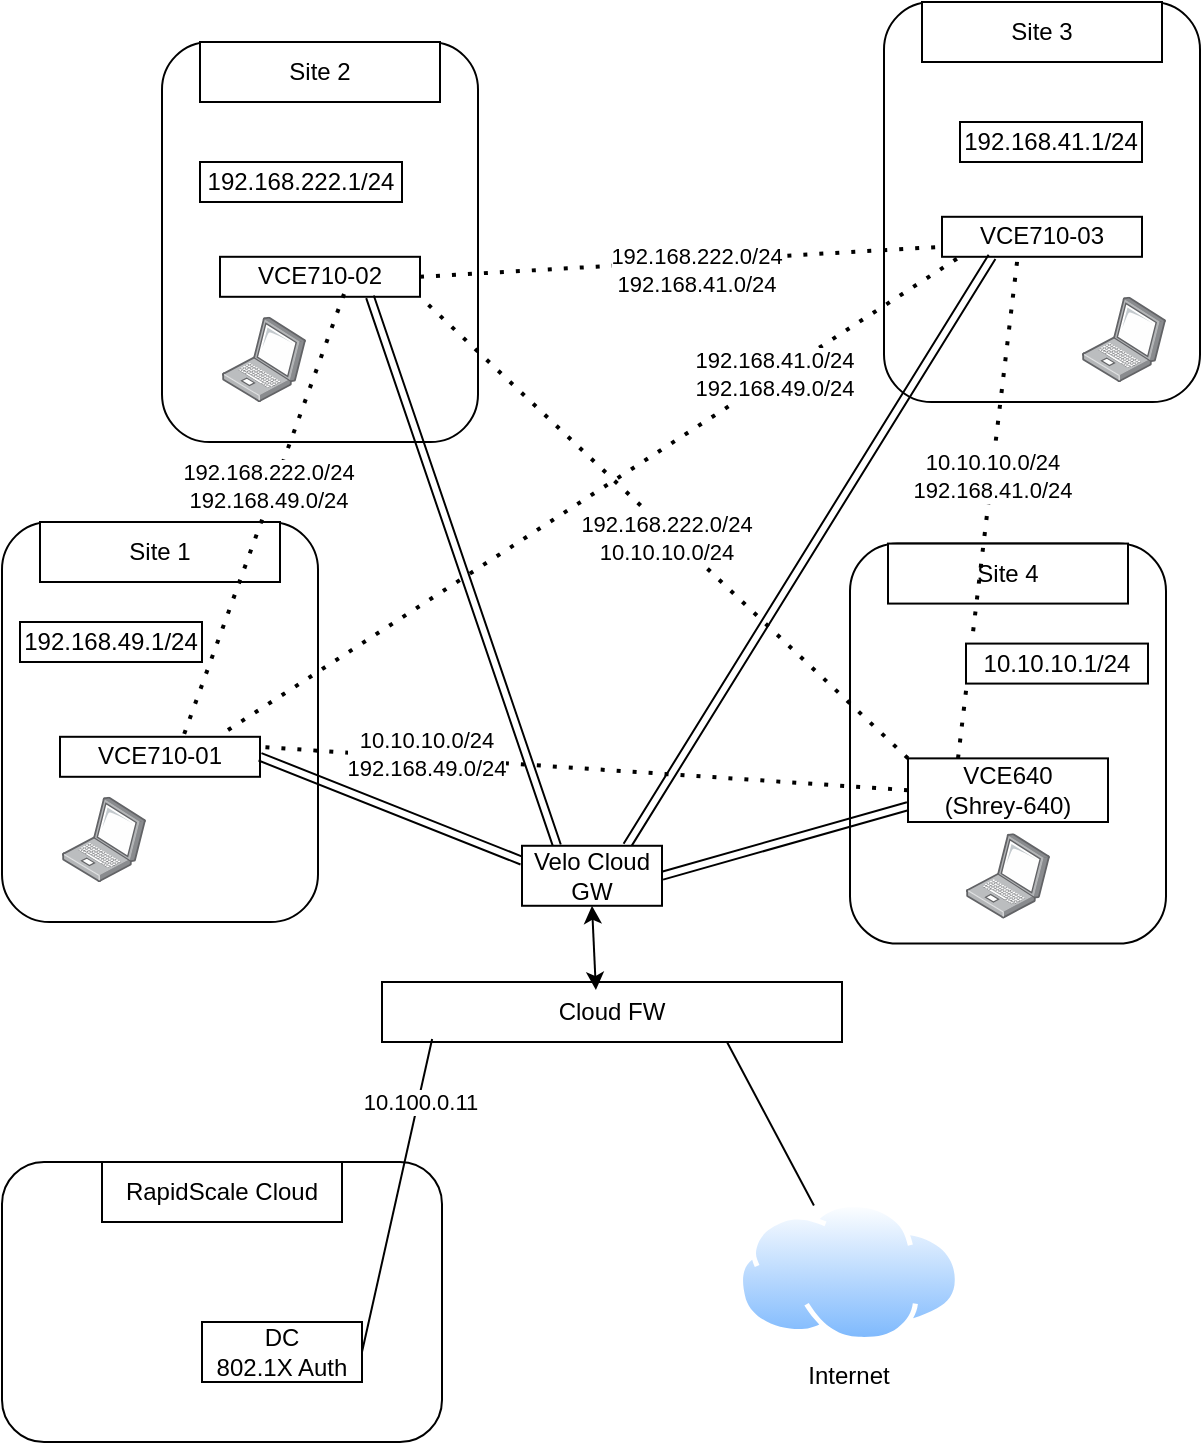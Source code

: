 <mxfile version="25.0.1">
  <diagram name="Page-1" id="XTCA5G6cbBC70T64MSRc">
    <mxGraphModel dx="590" dy="376" grid="1" gridSize="10" guides="1" tooltips="1" connect="1" arrows="1" fold="1" page="1" pageScale="1" pageWidth="850" pageHeight="1100" math="0" shadow="0">
      <root>
        <mxCell id="0" />
        <mxCell id="1" parent="0" />
        <mxCell id="usQ819zLOBG4mIStdMB8-11" value="" style="rounded=1;whiteSpace=wrap;html=1;" vertex="1" parent="1">
          <mxGeometry x="544" y="280.79" width="158" height="200" as="geometry" />
        </mxCell>
        <mxCell id="0JstrHkOvT4zA7hhjL8A-45" value="" style="rounded=1;whiteSpace=wrap;html=1;" parent="1" vertex="1">
          <mxGeometry x="120" y="590" width="220" height="140" as="geometry" />
        </mxCell>
        <mxCell id="0JstrHkOvT4zA7hhjL8A-34" value="" style="rounded=1;whiteSpace=wrap;html=1;" parent="1" vertex="1">
          <mxGeometry x="120" y="270" width="158" height="200" as="geometry" />
        </mxCell>
        <mxCell id="0JstrHkOvT4zA7hhjL8A-3" value="VCE710-01" style="rounded=0;whiteSpace=wrap;html=1;" parent="1" vertex="1">
          <mxGeometry x="149" y="377.4" width="100" height="20" as="geometry" />
        </mxCell>
        <mxCell id="0JstrHkOvT4zA7hhjL8A-6" value="Cloud FW" style="rounded=0;whiteSpace=wrap;html=1;" parent="1" vertex="1">
          <mxGeometry x="310" y="500" width="230" height="30" as="geometry" />
        </mxCell>
        <mxCell id="0JstrHkOvT4zA7hhjL8A-20" value="" style="image;points=[];aspect=fixed;html=1;align=center;shadow=0;dashed=0;image=img/lib/allied_telesis/computer_and_terminals/Laptop.svg;" parent="1" vertex="1">
          <mxGeometry x="150" y="407.4" width="42" height="42.6" as="geometry" />
        </mxCell>
        <mxCell id="0JstrHkOvT4zA7hhjL8A-37" value="Site 1" style="rounded=0;whiteSpace=wrap;html=1;" parent="1" vertex="1">
          <mxGeometry x="139" y="270" width="120" height="30" as="geometry" />
        </mxCell>
        <mxCell id="0JstrHkOvT4zA7hhjL8A-42" value="" style="shape=link;html=1;rounded=0;exitX=1;exitY=0.5;exitDx=0;exitDy=0;entryX=0;entryY=0.25;entryDx=0;entryDy=0;" parent="1" source="0JstrHkOvT4zA7hhjL8A-3" target="0JstrHkOvT4zA7hhjL8A-5" edge="1">
          <mxGeometry width="100" relative="1" as="geometry">
            <mxPoint x="410" y="270" as="sourcePoint" />
            <mxPoint x="510" y="270" as="targetPoint" />
          </mxGeometry>
        </mxCell>
        <mxCell id="0JstrHkOvT4zA7hhjL8A-43" value="" style="shape=link;html=1;rounded=0;exitX=0;exitY=0.75;exitDx=0;exitDy=0;entryX=1;entryY=0.5;entryDx=0;entryDy=0;" parent="1" source="usQ819zLOBG4mIStdMB8-12" target="0JstrHkOvT4zA7hhjL8A-5" edge="1">
          <mxGeometry width="100" relative="1" as="geometry">
            <mxPoint x="540" y="270" as="sourcePoint" />
            <mxPoint x="510" y="270" as="targetPoint" />
          </mxGeometry>
        </mxCell>
        <mxCell id="0JstrHkOvT4zA7hhjL8A-44" value="DC&lt;br&gt;802.1X Auth" style="rounded=0;whiteSpace=wrap;html=1;" parent="1" vertex="1">
          <mxGeometry x="220.0" y="670" width="80" height="30" as="geometry" />
        </mxCell>
        <mxCell id="0JstrHkOvT4zA7hhjL8A-46" value="RapidScale Cloud" style="rounded=0;whiteSpace=wrap;html=1;" parent="1" vertex="1">
          <mxGeometry x="170.0" y="590" width="120" height="30" as="geometry" />
        </mxCell>
        <mxCell id="0JstrHkOvT4zA7hhjL8A-47" value="" style="endArrow=none;html=1;rounded=0;exitX=1;exitY=0.5;exitDx=0;exitDy=0;entryX=0.109;entryY=0.95;entryDx=0;entryDy=0;entryPerimeter=0;" parent="1" source="0JstrHkOvT4zA7hhjL8A-44" target="0JstrHkOvT4zA7hhjL8A-6" edge="1">
          <mxGeometry width="50" height="50" relative="1" as="geometry">
            <mxPoint x="320" y="390" as="sourcePoint" />
            <mxPoint x="370" y="340" as="targetPoint" />
          </mxGeometry>
        </mxCell>
        <mxCell id="0JstrHkOvT4zA7hhjL8A-48" value="10.100.0.11" style="edgeLabel;html=1;align=center;verticalAlign=middle;resizable=0;points=[];" parent="0JstrHkOvT4zA7hhjL8A-47" vertex="1" connectable="0">
          <mxGeometry x="0.185" y="-2" relative="1" as="geometry">
            <mxPoint x="6" y="-33" as="offset" />
          </mxGeometry>
        </mxCell>
        <mxCell id="usQ819zLOBG4mIStdMB8-1" value="" style="rounded=1;whiteSpace=wrap;html=1;" vertex="1" parent="1">
          <mxGeometry x="200" y="30" width="158" height="200" as="geometry" />
        </mxCell>
        <mxCell id="usQ819zLOBG4mIStdMB8-2" value="VCE710-02" style="rounded=0;whiteSpace=wrap;html=1;" vertex="1" parent="1">
          <mxGeometry x="229" y="137.4" width="100" height="20" as="geometry" />
        </mxCell>
        <mxCell id="usQ819zLOBG4mIStdMB8-3" value="" style="image;points=[];aspect=fixed;html=1;align=center;shadow=0;dashed=0;image=img/lib/allied_telesis/computer_and_terminals/Laptop.svg;" vertex="1" parent="1">
          <mxGeometry x="230" y="167.4" width="42" height="42.6" as="geometry" />
        </mxCell>
        <mxCell id="usQ819zLOBG4mIStdMB8-4" value="Site 2" style="rounded=0;whiteSpace=wrap;html=1;" vertex="1" parent="1">
          <mxGeometry x="219" y="30" width="120" height="30" as="geometry" />
        </mxCell>
        <mxCell id="usQ819zLOBG4mIStdMB8-5" value="" style="shape=link;html=1;rounded=0;exitX=0.75;exitY=1;exitDx=0;exitDy=0;entryX=0.25;entryY=0;entryDx=0;entryDy=0;" edge="1" parent="1" source="usQ819zLOBG4mIStdMB8-2" target="0JstrHkOvT4zA7hhjL8A-5">
          <mxGeometry width="100" relative="1" as="geometry">
            <mxPoint x="350" y="177.4" as="sourcePoint" />
            <mxPoint x="330" y="287" as="targetPoint" />
          </mxGeometry>
        </mxCell>
        <mxCell id="usQ819zLOBG4mIStdMB8-6" value="" style="rounded=1;whiteSpace=wrap;html=1;" vertex="1" parent="1">
          <mxGeometry x="561" y="10.0" width="158" height="200" as="geometry" />
        </mxCell>
        <mxCell id="usQ819zLOBG4mIStdMB8-7" value="VCE710-03" style="rounded=0;whiteSpace=wrap;html=1;" vertex="1" parent="1">
          <mxGeometry x="590" y="117.4" width="100" height="20" as="geometry" />
        </mxCell>
        <mxCell id="usQ819zLOBG4mIStdMB8-8" value="" style="image;points=[];aspect=fixed;html=1;align=center;shadow=0;dashed=0;image=img/lib/allied_telesis/computer_and_terminals/Laptop.svg;" vertex="1" parent="1">
          <mxGeometry x="660" y="157.4" width="42" height="42.6" as="geometry" />
        </mxCell>
        <mxCell id="usQ819zLOBG4mIStdMB8-9" value="Site 3" style="rounded=0;whiteSpace=wrap;html=1;" vertex="1" parent="1">
          <mxGeometry x="580" y="10.0" width="120" height="30" as="geometry" />
        </mxCell>
        <mxCell id="usQ819zLOBG4mIStdMB8-10" value="" style="shape=link;html=1;rounded=0;exitX=0.25;exitY=1;exitDx=0;exitDy=0;entryX=0.75;entryY=0;entryDx=0;entryDy=0;" edge="1" parent="1" source="usQ819zLOBG4mIStdMB8-7" target="0JstrHkOvT4zA7hhjL8A-5">
          <mxGeometry width="100" relative="1" as="geometry">
            <mxPoint x="550" y="150" as="sourcePoint" />
            <mxPoint x="530" y="260" as="targetPoint" />
          </mxGeometry>
        </mxCell>
        <mxCell id="usQ819zLOBG4mIStdMB8-12" value="VCE640&lt;div&gt;(Shrey-640)&lt;/div&gt;" style="rounded=0;whiteSpace=wrap;html=1;" vertex="1" parent="1">
          <mxGeometry x="573" y="388.19" width="100" height="31.81" as="geometry" />
        </mxCell>
        <mxCell id="usQ819zLOBG4mIStdMB8-13" value="" style="image;points=[];aspect=fixed;html=1;align=center;shadow=0;dashed=0;image=img/lib/allied_telesis/computer_and_terminals/Laptop.svg;" vertex="1" parent="1">
          <mxGeometry x="602" y="425.59" width="42" height="42.6" as="geometry" />
        </mxCell>
        <mxCell id="usQ819zLOBG4mIStdMB8-14" value="Site 4" style="rounded=0;whiteSpace=wrap;html=1;" vertex="1" parent="1">
          <mxGeometry x="563" y="280.79" width="120" height="30" as="geometry" />
        </mxCell>
        <mxCell id="usQ819zLOBG4mIStdMB8-21" value="Internet" style="image;aspect=fixed;perimeter=ellipsePerimeter;html=1;align=center;shadow=0;dashed=0;spacingTop=3;image=img/lib/active_directory/internet_cloud.svg;" vertex="1" parent="1">
          <mxGeometry x="487.89" y="610" width="111.11" height="70" as="geometry" />
        </mxCell>
        <mxCell id="usQ819zLOBG4mIStdMB8-28" value="" style="endArrow=none;dashed=1;html=1;dashPattern=1 3;strokeWidth=2;rounded=0;entryX=0.38;entryY=0.93;entryDx=0;entryDy=0;exitX=0.25;exitY=0;exitDx=0;exitDy=0;entryPerimeter=0;" edge="1" parent="1" source="usQ819zLOBG4mIStdMB8-12" target="usQ819zLOBG4mIStdMB8-7">
          <mxGeometry width="50" height="50" relative="1" as="geometry">
            <mxPoint x="510" y="400" as="sourcePoint" />
            <mxPoint x="560" y="350" as="targetPoint" />
          </mxGeometry>
        </mxCell>
        <mxCell id="usQ819zLOBG4mIStdMB8-53" value="10.10.10.0/24&lt;div&gt;192.168.41.0/24&lt;/div&gt;" style="edgeLabel;html=1;align=center;verticalAlign=middle;resizable=0;points=[];" vertex="1" connectable="0" parent="usQ819zLOBG4mIStdMB8-28">
          <mxGeometry x="0.118" relative="1" as="geometry">
            <mxPoint as="offset" />
          </mxGeometry>
        </mxCell>
        <mxCell id="usQ819zLOBG4mIStdMB8-34" value="" style="endArrow=none;dashed=1;html=1;dashPattern=1 3;strokeWidth=2;rounded=0;entryX=1;entryY=1;entryDx=0;entryDy=0;exitX=0;exitY=0;exitDx=0;exitDy=0;" edge="1" parent="1" source="usQ819zLOBG4mIStdMB8-12" target="usQ819zLOBG4mIStdMB8-2">
          <mxGeometry width="50" height="50" relative="1" as="geometry">
            <mxPoint x="634" y="377" as="sourcePoint" />
            <mxPoint x="577" y="156" as="targetPoint" />
          </mxGeometry>
        </mxCell>
        <mxCell id="usQ819zLOBG4mIStdMB8-52" value="192.168.222.0/24&lt;div&gt;10.10.10.0/24&lt;/div&gt;" style="edgeLabel;html=1;align=center;verticalAlign=middle;resizable=0;points=[];" vertex="1" connectable="0" parent="usQ819zLOBG4mIStdMB8-34">
          <mxGeometry x="-0.021" y="3" relative="1" as="geometry">
            <mxPoint as="offset" />
          </mxGeometry>
        </mxCell>
        <mxCell id="usQ819zLOBG4mIStdMB8-35" value="" style="endArrow=none;dashed=1;html=1;dashPattern=1 3;strokeWidth=2;rounded=0;entryX=1;entryY=0.25;entryDx=0;entryDy=0;exitX=0;exitY=0.5;exitDx=0;exitDy=0;" edge="1" parent="1" source="usQ819zLOBG4mIStdMB8-12" target="0JstrHkOvT4zA7hhjL8A-3">
          <mxGeometry width="50" height="50" relative="1" as="geometry">
            <mxPoint x="644" y="387" as="sourcePoint" />
            <mxPoint x="587" y="166" as="targetPoint" />
          </mxGeometry>
        </mxCell>
        <mxCell id="usQ819zLOBG4mIStdMB8-54" value="10.10.10.0/24&lt;div&gt;192.168.49.0/24&lt;/div&gt;" style="edgeLabel;html=1;align=center;verticalAlign=middle;resizable=0;points=[];" vertex="1" connectable="0" parent="usQ819zLOBG4mIStdMB8-35">
          <mxGeometry x="0.4" y="-2" relative="1" as="geometry">
            <mxPoint x="-14" y="-1" as="offset" />
          </mxGeometry>
        </mxCell>
        <mxCell id="0JstrHkOvT4zA7hhjL8A-5" value="Velo Cloud GW" style="rounded=0;whiteSpace=wrap;html=1;" parent="1" vertex="1">
          <mxGeometry x="380" y="431.89" width="70" height="30" as="geometry" />
        </mxCell>
        <mxCell id="usQ819zLOBG4mIStdMB8-38" value="" style="endArrow=none;dashed=1;html=1;dashPattern=1 3;strokeWidth=2;rounded=0;entryX=0;entryY=0.75;entryDx=0;entryDy=0;exitX=1;exitY=0.5;exitDx=0;exitDy=0;" edge="1" parent="1" source="usQ819zLOBG4mIStdMB8-2" target="usQ819zLOBG4mIStdMB8-7">
          <mxGeometry width="50" height="50" relative="1" as="geometry">
            <mxPoint x="634" y="377" as="sourcePoint" />
            <mxPoint x="577" y="156" as="targetPoint" />
          </mxGeometry>
        </mxCell>
        <mxCell id="usQ819zLOBG4mIStdMB8-43" value="Text" style="edgeLabel;html=1;align=center;verticalAlign=middle;resizable=0;points=[];" vertex="1" connectable="0" parent="usQ819zLOBG4mIStdMB8-38">
          <mxGeometry x="0.236" y="1" relative="1" as="geometry">
            <mxPoint x="-20" y="4" as="offset" />
          </mxGeometry>
        </mxCell>
        <mxCell id="usQ819zLOBG4mIStdMB8-48" value="192.168.222.0/24&lt;div&gt;192.168.41.0/24&lt;/div&gt;" style="edgeLabel;html=1;align=center;verticalAlign=middle;resizable=0;points=[];" vertex="1" connectable="0" parent="usQ819zLOBG4mIStdMB8-38">
          <mxGeometry x="0.056" y="-4" relative="1" as="geometry">
            <mxPoint as="offset" />
          </mxGeometry>
        </mxCell>
        <mxCell id="usQ819zLOBG4mIStdMB8-39" value="" style="endArrow=none;dashed=1;html=1;dashPattern=1 3;strokeWidth=2;rounded=0;exitX=0.84;exitY=-0.17;exitDx=0;exitDy=0;exitPerimeter=0;entryX=0.08;entryY=1.03;entryDx=0;entryDy=0;entryPerimeter=0;" edge="1" parent="1" source="0JstrHkOvT4zA7hhjL8A-3" target="usQ819zLOBG4mIStdMB8-7">
          <mxGeometry width="50" height="50" relative="1" as="geometry">
            <mxPoint x="644" y="387" as="sourcePoint" />
            <mxPoint x="530" y="150" as="targetPoint" />
          </mxGeometry>
        </mxCell>
        <mxCell id="usQ819zLOBG4mIStdMB8-51" value="192.168.41.0/24&lt;div&gt;192.168.49.0/24&lt;/div&gt;" style="edgeLabel;html=1;align=center;verticalAlign=middle;resizable=0;points=[];" vertex="1" connectable="0" parent="usQ819zLOBG4mIStdMB8-39">
          <mxGeometry x="0.5" y="2" relative="1" as="geometry">
            <mxPoint as="offset" />
          </mxGeometry>
        </mxCell>
        <mxCell id="usQ819zLOBG4mIStdMB8-40" value="" style="endArrow=none;dashed=1;html=1;dashPattern=1 3;strokeWidth=2;rounded=0;entryX=0.61;entryY=0.08;entryDx=0;entryDy=0;exitX=0.62;exitY=0.93;exitDx=0;exitDy=0;exitPerimeter=0;entryPerimeter=0;" edge="1" parent="1" source="usQ819zLOBG4mIStdMB8-2" target="0JstrHkOvT4zA7hhjL8A-3">
          <mxGeometry width="50" height="50" relative="1" as="geometry">
            <mxPoint x="339" y="157" as="sourcePoint" />
            <mxPoint x="539" y="152" as="targetPoint" />
          </mxGeometry>
        </mxCell>
        <mxCell id="usQ819zLOBG4mIStdMB8-49" value="192.168.222.0/24&lt;div&gt;192.168.49.0/24&lt;/div&gt;" style="edgeLabel;html=1;align=center;verticalAlign=middle;resizable=0;points=[];" vertex="1" connectable="0" parent="usQ819zLOBG4mIStdMB8-40">
          <mxGeometry x="-0.134" y="-3" relative="1" as="geometry">
            <mxPoint as="offset" />
          </mxGeometry>
        </mxCell>
        <mxCell id="usQ819zLOBG4mIStdMB8-41" value="" style="endArrow=none;html=1;rounded=0;entryX=0.75;entryY=1;entryDx=0;entryDy=0;" edge="1" parent="1" source="usQ819zLOBG4mIStdMB8-21" target="0JstrHkOvT4zA7hhjL8A-6">
          <mxGeometry width="50" height="50" relative="1" as="geometry">
            <mxPoint x="310" y="695" as="sourcePoint" />
            <mxPoint x="345" y="539" as="targetPoint" />
          </mxGeometry>
        </mxCell>
        <mxCell id="usQ819zLOBG4mIStdMB8-44" value="192.168.49.1/24" style="whiteSpace=wrap;html=1;" vertex="1" parent="1">
          <mxGeometry x="129" y="320" width="91" height="20" as="geometry" />
        </mxCell>
        <mxCell id="usQ819zLOBG4mIStdMB8-45" value="192.168.222.1/24" style="whiteSpace=wrap;html=1;" vertex="1" parent="1">
          <mxGeometry x="219" y="90" width="101" height="20" as="geometry" />
        </mxCell>
        <mxCell id="usQ819zLOBG4mIStdMB8-46" value="192.168.41.1/24" style="whiteSpace=wrap;html=1;" vertex="1" parent="1">
          <mxGeometry x="599" y="70" width="91" height="20" as="geometry" />
        </mxCell>
        <mxCell id="usQ819zLOBG4mIStdMB8-47" value="10.10.10.1/24" style="whiteSpace=wrap;html=1;" vertex="1" parent="1">
          <mxGeometry x="602" y="330.79" width="91" height="20" as="geometry" />
        </mxCell>
        <mxCell id="usQ819zLOBG4mIStdMB8-55" value="" style="endArrow=classic;startArrow=classic;html=1;rounded=0;exitX=0.465;exitY=0.133;exitDx=0;exitDy=0;exitPerimeter=0;entryX=0.5;entryY=1;entryDx=0;entryDy=0;" edge="1" parent="1" source="0JstrHkOvT4zA7hhjL8A-6" target="0JstrHkOvT4zA7hhjL8A-5">
          <mxGeometry width="50" height="50" relative="1" as="geometry">
            <mxPoint x="360" y="280" as="sourcePoint" />
            <mxPoint x="410" y="460" as="targetPoint" />
          </mxGeometry>
        </mxCell>
      </root>
    </mxGraphModel>
  </diagram>
</mxfile>
